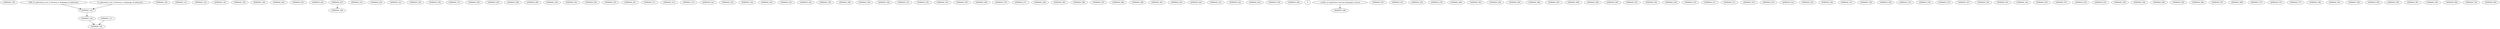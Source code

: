 digraph G {
    GERMAN_100;
    edge [color=black];
    GER_TL_placement_test_if_German_is_language_of_admission -> GERMAN_101;
    TL_placement_test_if_German_is_language_of_admission -> GERMAN_101;
    edge [color=black];
    GERMAN_101 -> GERMAN_102;
    edge [color=black];
    GERMAN_102 -> GERMAN_103;
    GERMAN_111 -> GERMAN_103;
    GERMAN_104;
    GERMAN_111;
    GERMAN_121;
    GERMAN_122;
    GERMAN_150;
    GERMAN_195;
    GERMAN_199;
    GERMAN_200;
    GERMAN_201;
    GERMAN_202;
    GERMAN_203;
    GERMAN_210;
    GERMAN_220;
    GERMAN_221;
    GERMAN_243;
    GERMAN_250;
    GERMAN_275;
    GERMAN_293;
    GERMAN_295;
    GERMAN_298;
    GERMAN_299;
    GERMAN_300;
    GERMAN_301;
    GERMAN_302;
    GERMAN_303;
    edge [color=black];
    GERMAN_203 -> GERMAN_304;
    GERMAN_307;
    GERMAN_311;
    GERMAN_312;
    GERMAN_313;
    GERMAN_322;
    GERMAN_323;
    GERMAN_330;
    GERMAN_340;
    GERMAN_341;
    GERMAN_342;
    GERMAN_345;
    GERMAN_346;
    GERMAN_349;
    GERMAN_350;
    GERMAN_351;
    GERMAN_352;
    GERMAN_353;
    GERMAN_355;
    GERMAN_360;
    GERMAN_370;
    GERMAN_371;
    GERMAN_390;
    GERMAN_395;
    GERMAN_396;
    GERMAN_397;
    GERMAN_398;
    GERMAN_399;
    GERMAN_401;
    GERMAN_402;
    GERMAN_403;
    GERMAN_421;
    GERMAN_422;
    GERMAN_423;
    GERMAN_430;
    GERMAN_444;
    edge [color=black];
    6_credits_of_upperlevel_German_language_courses -> GERMAN_446;
    GERMAN_447;
    GERMAN_451;
    GERMAN_452;
    GERMAN_479;
    GERMAN_490;
    GERMAN_493;
    GERMAN_494;
    GERMAN_495;
    GERMAN_496;
    GERMAN_497;
    GERMAN_498;
    GERMAN_499;
    GERMAN_500;
    GERMAN_501;
    GERMAN_503;
    GERMAN_504;
    GERMAN_510;
    GERMAN_511;
    GERMAN_512;
    GERMAN_514;
    GERMAN_516;
    GERMAN_518;
    GERMAN_525;
    GERMAN_526;
    GERMAN_527;
    GERMAN_528;
    GERMAN_529;
    GERMAN_533;
    GERMAN_534;
    GERMAN_535;
    GERMAN_537;
    GERMAN_540;
    GERMAN_541;
    GERMAN_542;
    GERMAN_550;
    GERMAN_551;
    GERMAN_552;
    GERMAN_555;
    GERMAN_556;
    GERMAN_558;
    GERMAN_560;
    GERMAN_565;
    GERMAN_566;
    GERMAN_567;
    GERMAN_568;
    GERMAN_575;
    GERMAN_576;
    GERMAN_577;
    GERMAN_580;
    GERMAN_581;
    GERMAN_582;
    GERMAN_583;
    GERMAN_590;
    GERMAN_591;
    GERMAN_592;
    GERMAN_600;
    GERMAN_700;
    GERMAN_800;
}
